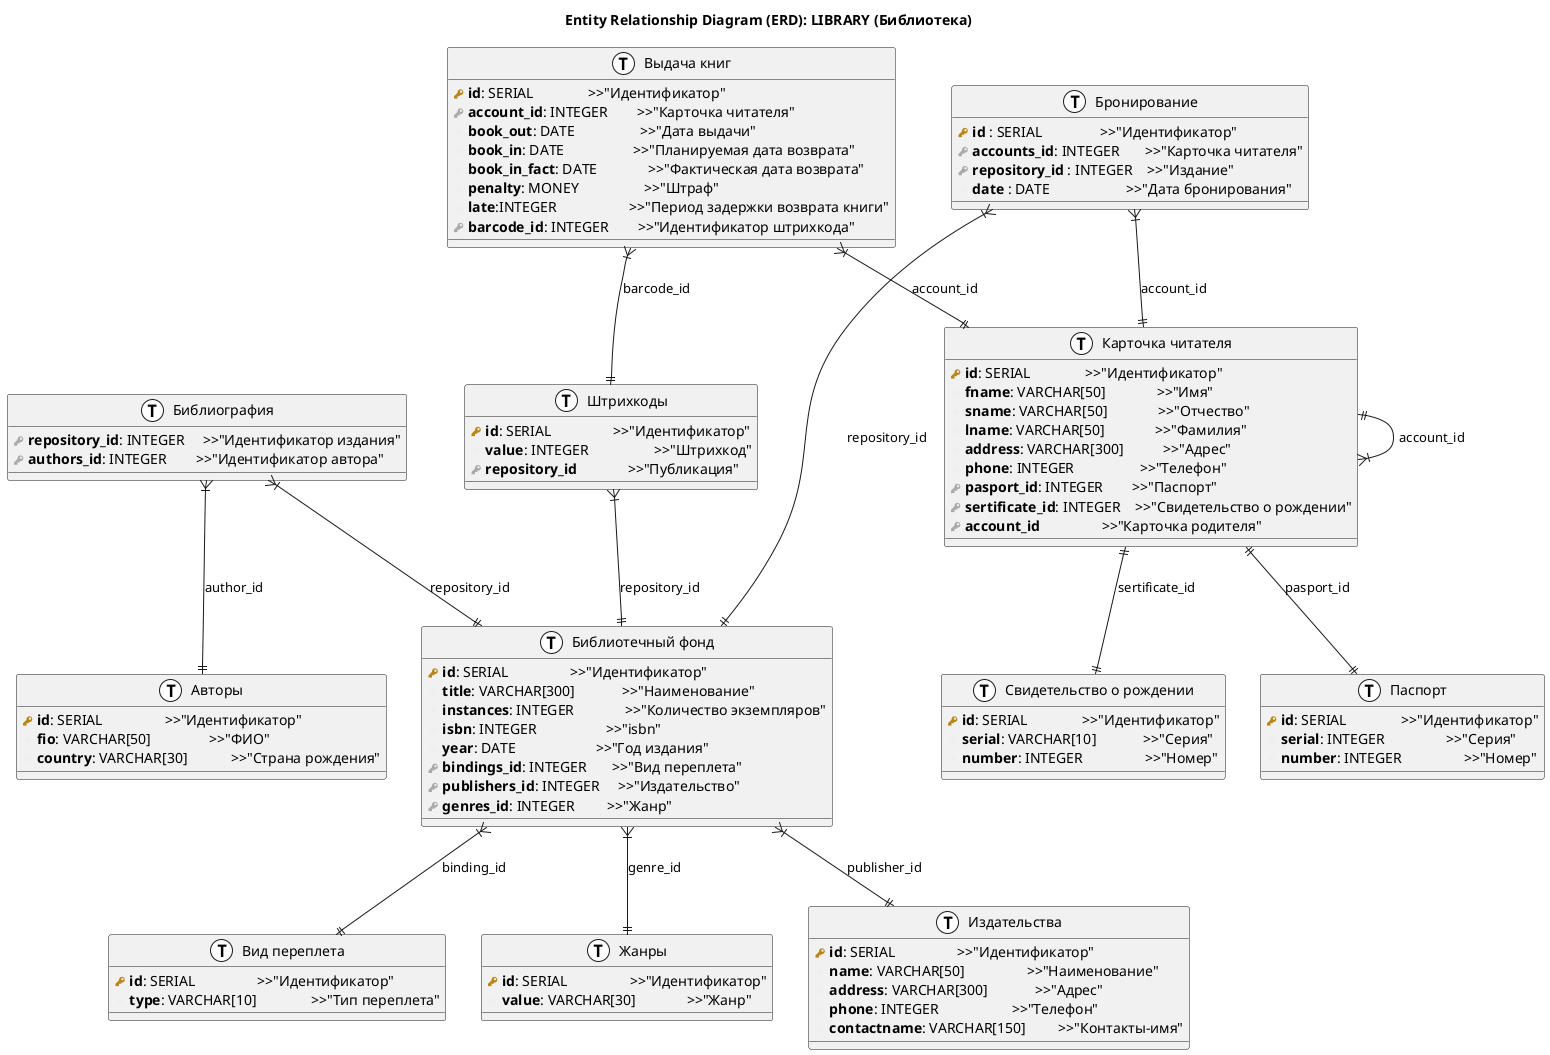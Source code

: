 @startuml ERD
!define primary_key(x) <b><color:#b8861b><&key></color> x</b>
!define foreign_key(x) <b><color:#aaaaaa><&key></color> x</b>
!define column(x) <b><color:#efefef><&media-record></color> x</b>
!define table(x) entity x << (T, white) >>

title "Entity Relationship Diagram (ERD): LIBRARY (Библиотека)"
' left to right direction
entity "Библиотечный фонд" as repository
entity "Вид переплета" as bindings
entity "Авторы" as authors
entity "Штрихкоды" as barcodes
entity "Библиография" as bibliography
entity "Жанры" as genres
entity "Издательства" as publishers
entity "Карточка читателя" as accounts
entity "Паспорт" as pasports
entity "Свидетельство о рождении" as certificates
entity "Выдача книг" as allocation
entity "Бронирование" as booking

' Сведения о приобретенных библиотекой книгах
' одна строчка - одно издание
' - которая может быть приобретена в нескольких экземплярах
table(repository) {
    primary_key(id): SERIAL                 >>"Идентификатор"
    column(title): VARCHAR[300]             >>"Наименование"
    column(instances): INTEGER              >>"Количество экземпляров"
    column(isbn): INTEGER                   >>"isbn"
    column(year): DATE                      >>"Год издания"
    foreign_key(bindings_id): INTEGER       >>"Вид переплета"
    foreign_key(publishers_id): INTEGER     >>"Издательство"
    foreign_key(genres_id): INTEGER         >>"Жанр"
}

' Типы переплетов
' Для автоподстановки при заполнении поля переплеты
' -также возможно типы переплетов поменяются в будущем (жесткий, мягкий, глянцевый, матовый, электронная книга)
table(bindings){
    primary_key(id): SERIAL                 >>"Идентификатор"
    column(type): VARCHAR[10]               >>"Тип переплета"
}

' сведения об авторах
table(authors){
    primary_key(id): SERIAL                 >>"Идентификатор"
    column(fio): VARCHAR[50]                >>"ФИО"
    column(country): VARCHAR[30]            >>"Страна рождения"
}

' Таблица экземпляров книг
' Одна строка - один физический экземпляр
table(barcodes){
    primary_key(id): SERIAL                 >>"Идентификатор"
    column(value): INTEGER                  >>"Штрихкод"
    foreign_key(repository_id)              >>"Публикация"
}

' сведения о соавторах
' таблица для определения:
' - перечня авторов книги
' - перечня книг в написании которых участвовал автор
table(bibliography){
    foreign_key(repository_id): INTEGER     >>"Идентификатор издания"
    foreign_key(authors_id): INTEGER        >>"Идентификатор автора"
}

' Жанры
table(genres){
    primary_key(id): SERIAL                 >>"Идентификатор"
    column(value): VARCHAR[30]              >>"Жанр"
}

table(publishers) {
  primary_key( id ): SERIAL                 >>"Идентификатор"
  column(name): VARCHAR[50]                 >>"Наименование"
  column(address): VARCHAR[300]             >>"Адрес"
  column(phone): INTEGER                    >>"Телефон"
  column(contactname): VARCHAR[150]         >>"Контакты-имя"
}

' Карточки читателей
table(accounts) {
    primary_key( id ): SERIAL               >>"Идентификатор"
    column(fname): VARCHAR[50]              >>"Имя"
    column(sname): VARCHAR[50]              >>"Отчество"
    column(lname): VARCHAR[50]              >>"Фамилия"
    column(address): VARCHAR[300]           >>"Адрес"
    column(phone): INTEGER                  >>"Телефон"
    foreign_key(pasport_id): INTEGER        >>"Паспорт"
    foreign_key(sertificate_id): INTEGER    >>"Свидетельство о рождении"
    foreign_key(account_id)                 >>"Карточка родителя"
}

' Паспорта
table(pasports){
    primary_key( id ): SERIAL               >>"Идентификатор"
    column(serial): INTEGER                 >>"Серия"
    column(number): INTEGER                 >>"Номер"
}

' Свидетельства о рождении
table(certificates){
    primary_key( id ): SERIAL               >>"Идентификатор"
    column(serial): VARCHAR[10]             >>"Серия"
    column(number): INTEGER                 >>"Номер"
}

' Выдача книг
table(allocation) {
    primary_key( id ): SERIAL               >>"Идентификатор"
    foreign_key(account_id): INTEGER        >>"Карточка читателя"
    column(book_out): DATE                  >>"Дата выдачи"
    column(book_in): DATE                   >>"Планируемая дата возврата"
    column(book_in_fact): DATE              >>"Фактическая дата возврата"
    column(penalty): MONEY                  >>"Штраф"
    column(late):INTEGER                    >>"Период задержки возврата книги"
    foreign_key(barcode_id): INTEGER        >>"Идентификатор штрихкода"
}

' Бронирование книг
' происходит по изданиям, чаще всего читателю не важно, какой переплет ему дадут
table(booking){
    primary_key(id) : SERIAL                >>"Идентификатор"
    foreign_key(accounts_id): INTEGER       >>"Карточка читателя"
    foreign_key(repository_id) : INTEGER    >>"Издание"
    column(date) : DATE                     >>"Дата бронирования"
}

repository }|--|| publishers : "publisher_id"
repository }|--|| genres : "genre_id"
repository }|--|| bindings : "binding_id"

barcodes }|--|| repository : "repository_id"

bibliography }|--|| repository : "repository_id"
bibliography }|--|| authors : "author_id"

accounts ||--|| certificates : "sertificate_id"
accounts ||--|| pasports : "pasport_id"
accounts ||--|{ accounts : "account_id"

booking }|--|| repository : "repository_id"
booking }|--|| accounts : "account_id"

allocation }|--|| barcodes : "barcode_id"
allocation }|--|| accounts : "account_id"

' - в таблице бронирования забыто поле для читателя, который забронировал книгу;
' 1. Добавил в отношение "Бронирование" поле account_id
' 2. Добавил связь "Бронирование" --> "Карточка читателя"

' - не понятно, как реализуется связь читателя младше 14 лет с одним из взрослых родственников;
' 3. Добавил в "Карточку читателя" поле account_id
' 4. Добавил связь "Карточка читателя" --> "Карточка читателя"

' - в таблице "Выдача книг" потерялась колонка account_id, хотя ею подписана связь с таблицей "Карточка читателя".
' 5. Добавил поле account_id в отношение "Выдача книг"

@enduml